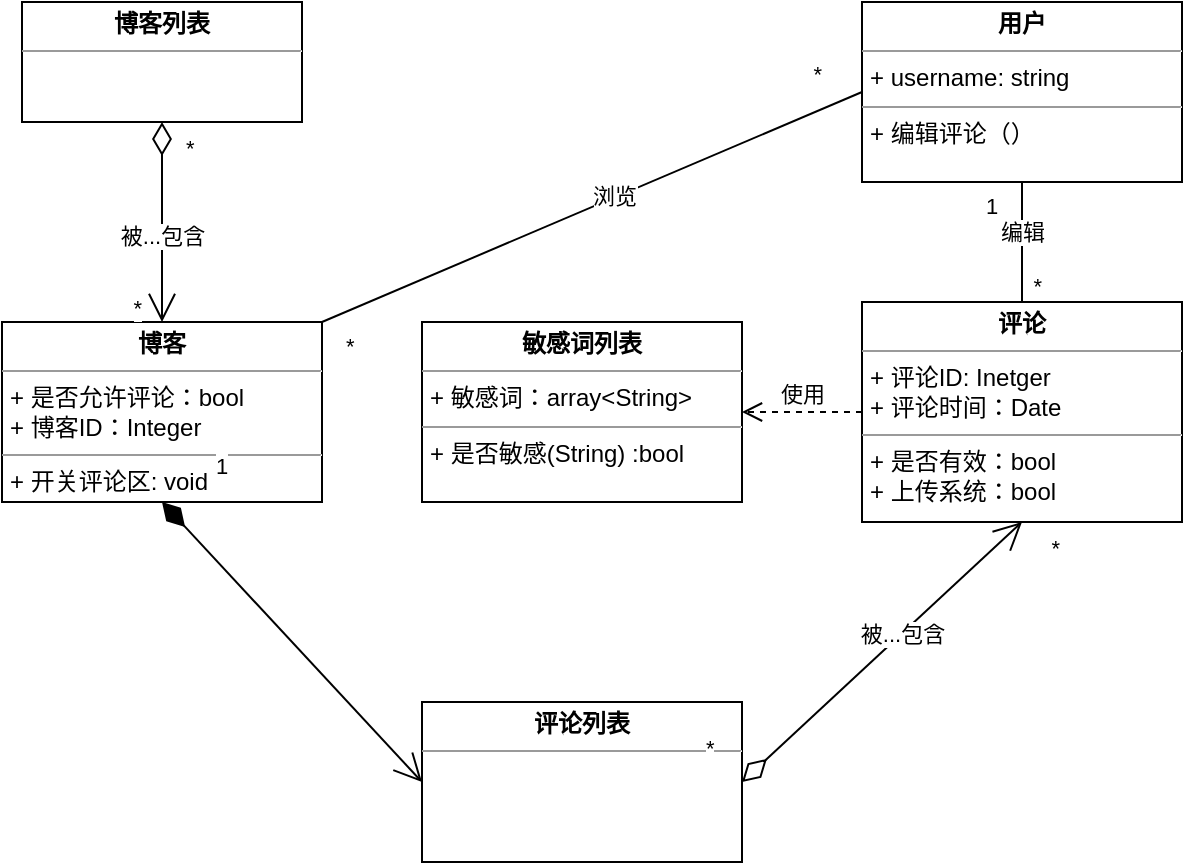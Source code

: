 <mxfile version="16.0.0" type="device"><diagram id="WqIYzcpz81DT9LfYu4I5" name="Page-1"><mxGraphModel dx="1278" dy="491" grid="1" gridSize="10" guides="1" tooltips="1" connect="1" arrows="1" fold="1" page="1" pageScale="1" pageWidth="827" pageHeight="1169" math="0" shadow="0"><root><mxCell id="0"/><mxCell id="1" parent="0"/><mxCell id="TlPGpryXlKGA_tBfNriG-3" value="&lt;p style=&quot;margin: 0px ; margin-top: 4px ; text-align: center&quot;&gt;&lt;b&gt;用户&lt;/b&gt;&lt;/p&gt;&lt;hr size=&quot;1&quot;&gt;&lt;p style=&quot;margin: 0px ; margin-left: 4px&quot;&gt;+ username: string&lt;/p&gt;&lt;hr size=&quot;1&quot;&gt;&lt;p style=&quot;margin: 0px ; margin-left: 4px&quot;&gt;+ 编辑评论（）&lt;/p&gt;" style="verticalAlign=top;align=left;overflow=fill;fontSize=12;fontFamily=Helvetica;html=1;" vertex="1" parent="1"><mxGeometry x="510" y="160" width="160" height="90" as="geometry"/></mxCell><mxCell id="TlPGpryXlKGA_tBfNriG-4" value="&lt;p style=&quot;margin: 0px ; margin-top: 4px ; text-align: center&quot;&gt;&lt;b&gt;博客&lt;/b&gt;&lt;/p&gt;&lt;hr size=&quot;1&quot;&gt;&lt;p style=&quot;margin: 0px ; margin-left: 4px&quot;&gt;+ 是否允许评论：bool&lt;/p&gt;&lt;p style=&quot;margin: 0px ; margin-left: 4px&quot;&gt;+ 博客ID：Integer&lt;/p&gt;&lt;hr size=&quot;1&quot;&gt;&lt;p style=&quot;margin: 0px ; margin-left: 4px&quot;&gt;+ 开关评论区: void&lt;/p&gt;" style="verticalAlign=top;align=left;overflow=fill;fontSize=12;fontFamily=Helvetica;html=1;" vertex="1" parent="1"><mxGeometry x="80" y="320" width="160" height="90" as="geometry"/></mxCell><mxCell id="TlPGpryXlKGA_tBfNriG-5" value="&lt;p style=&quot;margin: 0px ; margin-top: 4px ; text-align: center&quot;&gt;&lt;b&gt;评论&lt;/b&gt;&lt;/p&gt;&lt;hr size=&quot;1&quot;&gt;&lt;p style=&quot;margin: 0px ; margin-left: 4px&quot;&gt;+ 评论ID: Inetger&lt;/p&gt;&lt;p style=&quot;margin: 0px ; margin-left: 4px&quot;&gt;+ 评论时间：Date&lt;/p&gt;&lt;hr size=&quot;1&quot;&gt;&lt;p style=&quot;margin: 0px ; margin-left: 4px&quot;&gt;+ 是否有效：bool&lt;/p&gt;&lt;p style=&quot;margin: 0px ; margin-left: 4px&quot;&gt;+ 上传系统：bool&lt;/p&gt;&lt;p style=&quot;margin: 0px ; margin-left: 4px&quot;&gt;&lt;br&gt;&lt;/p&gt;" style="verticalAlign=top;align=left;overflow=fill;fontSize=12;fontFamily=Helvetica;html=1;" vertex="1" parent="1"><mxGeometry x="510" y="310" width="160" height="110" as="geometry"/></mxCell><mxCell id="TlPGpryXlKGA_tBfNriG-7" value="&lt;p style=&quot;margin: 0px ; margin-top: 4px ; text-align: center&quot;&gt;&lt;b&gt;博客列表&lt;/b&gt;&lt;/p&gt;&lt;hr size=&quot;1&quot;&gt;&lt;div style=&quot;height: 2px&quot;&gt;&lt;/div&gt;" style="verticalAlign=top;align=left;overflow=fill;fontSize=12;fontFamily=Helvetica;html=1;" vertex="1" parent="1"><mxGeometry x="90" y="160" width="140" height="60" as="geometry"/></mxCell><mxCell id="TlPGpryXlKGA_tBfNriG-8" value="被...包含" style="endArrow=open;html=1;endSize=12;startArrow=diamondThin;startSize=14;startFill=0;edgeStyle=orthogonalEdgeStyle;rounded=0;exitX=0.5;exitY=1;exitDx=0;exitDy=0;entryX=0.5;entryY=0;entryDx=0;entryDy=0;" edge="1" parent="1" source="TlPGpryXlKGA_tBfNriG-7" target="TlPGpryXlKGA_tBfNriG-4"><mxGeometry x="0.143" relative="1" as="geometry"><mxPoint x="80" y="310" as="sourcePoint"/><mxPoint x="190" y="310" as="targetPoint"/><mxPoint as="offset"/></mxGeometry></mxCell><mxCell id="TlPGpryXlKGA_tBfNriG-9" value="*" style="edgeLabel;resizable=0;html=1;align=left;verticalAlign=top;" connectable="0" vertex="1" parent="TlPGpryXlKGA_tBfNriG-8"><mxGeometry x="-1" relative="1" as="geometry"><mxPoint x="10" as="offset"/></mxGeometry></mxCell><mxCell id="TlPGpryXlKGA_tBfNriG-10" value="*" style="edgeLabel;resizable=0;html=1;align=right;verticalAlign=top;" connectable="0" vertex="1" parent="TlPGpryXlKGA_tBfNriG-8"><mxGeometry x="1" relative="1" as="geometry"><mxPoint x="-10" y="-20" as="offset"/></mxGeometry></mxCell><mxCell id="TlPGpryXlKGA_tBfNriG-12" value="1" style="endArrow=open;html=1;endSize=12;startArrow=diamondThin;startSize=14;startFill=1;align=left;verticalAlign=bottom;rounded=0;exitX=0.5;exitY=1;exitDx=0;exitDy=0;entryX=0;entryY=0.5;entryDx=0;entryDy=0;" edge="1" parent="1" source="TlPGpryXlKGA_tBfNriG-4" target="TlPGpryXlKGA_tBfNriG-22"><mxGeometry x="-0.889" y="25" relative="1" as="geometry"><mxPoint x="260" y="470" as="sourcePoint"/><mxPoint x="420" y="470" as="targetPoint"/><mxPoint as="offset"/></mxGeometry></mxCell><mxCell id="TlPGpryXlKGA_tBfNriG-17" value="" style="endArrow=none;html=1;edgeStyle=orthogonalEdgeStyle;rounded=0;exitX=0.5;exitY=1;exitDx=0;exitDy=0;entryX=0.5;entryY=0;entryDx=0;entryDy=0;" edge="1" parent="1" source="TlPGpryXlKGA_tBfNriG-3" target="TlPGpryXlKGA_tBfNriG-5"><mxGeometry relative="1" as="geometry"><mxPoint x="430" y="300" as="sourcePoint"/><mxPoint x="590" y="300" as="targetPoint"/></mxGeometry></mxCell><mxCell id="TlPGpryXlKGA_tBfNriG-18" value="1" style="edgeLabel;resizable=0;html=1;align=left;verticalAlign=bottom;" connectable="0" vertex="1" parent="TlPGpryXlKGA_tBfNriG-17"><mxGeometry x="-1" relative="1" as="geometry"><mxPoint x="-20" y="20" as="offset"/></mxGeometry></mxCell><mxCell id="TlPGpryXlKGA_tBfNriG-19" value="*" style="edgeLabel;resizable=0;html=1;align=right;verticalAlign=bottom;" connectable="0" vertex="1" parent="TlPGpryXlKGA_tBfNriG-17"><mxGeometry x="1" relative="1" as="geometry"><mxPoint x="10" as="offset"/></mxGeometry></mxCell><mxCell id="TlPGpryXlKGA_tBfNriG-20" value="编辑" style="edgeLabel;html=1;align=center;verticalAlign=middle;resizable=0;points=[];" vertex="1" connectable="0" parent="TlPGpryXlKGA_tBfNriG-17"><mxGeometry x="0.276" relative="1" as="geometry"><mxPoint y="-14" as="offset"/></mxGeometry></mxCell><mxCell id="TlPGpryXlKGA_tBfNriG-22" value="&lt;p style=&quot;margin: 0px ; margin-top: 4px ; text-align: center&quot;&gt;&lt;b&gt;评论列表&lt;/b&gt;&lt;/p&gt;&lt;hr size=&quot;1&quot;&gt;&lt;div style=&quot;height: 2px&quot;&gt;&lt;/div&gt;" style="verticalAlign=top;align=left;overflow=fill;fontSize=12;fontFamily=Helvetica;html=1;" vertex="1" parent="1"><mxGeometry x="290" y="510" width="160" height="80" as="geometry"/></mxCell><mxCell id="TlPGpryXlKGA_tBfNriG-23" value="被...包含" style="endArrow=open;html=1;endSize=12;startArrow=diamondThin;startSize=14;startFill=0;rounded=0;exitX=1;exitY=0.5;exitDx=0;exitDy=0;entryX=0.5;entryY=1;entryDx=0;entryDy=0;" edge="1" parent="1" source="TlPGpryXlKGA_tBfNriG-22" target="TlPGpryXlKGA_tBfNriG-5"><mxGeometry x="0.143" relative="1" as="geometry"><mxPoint x="420" y="430" as="sourcePoint"/><mxPoint x="420" y="500" as="targetPoint"/><mxPoint as="offset"/></mxGeometry></mxCell><mxCell id="TlPGpryXlKGA_tBfNriG-24" value="*" style="edgeLabel;resizable=0;html=1;align=left;verticalAlign=top;" connectable="0" vertex="1" parent="TlPGpryXlKGA_tBfNriG-23"><mxGeometry x="-1" relative="1" as="geometry"><mxPoint x="-20" y="-30" as="offset"/></mxGeometry></mxCell><mxCell id="TlPGpryXlKGA_tBfNriG-25" value="*" style="edgeLabel;resizable=0;html=1;align=right;verticalAlign=top;" connectable="0" vertex="1" parent="TlPGpryXlKGA_tBfNriG-23"><mxGeometry x="1" relative="1" as="geometry"><mxPoint x="20" as="offset"/></mxGeometry></mxCell><mxCell id="TlPGpryXlKGA_tBfNriG-26" value="" style="endArrow=none;html=1;rounded=0;exitX=1;exitY=0;exitDx=0;exitDy=0;entryX=0;entryY=0.5;entryDx=0;entryDy=0;" edge="1" parent="1" source="TlPGpryXlKGA_tBfNriG-4" target="TlPGpryXlKGA_tBfNriG-3"><mxGeometry relative="1" as="geometry"><mxPoint x="290" y="250" as="sourcePoint"/><mxPoint x="450" y="250" as="targetPoint"/></mxGeometry></mxCell><mxCell id="TlPGpryXlKGA_tBfNriG-27" value="*" style="edgeLabel;resizable=0;html=1;align=left;verticalAlign=bottom;" connectable="0" vertex="1" parent="TlPGpryXlKGA_tBfNriG-26"><mxGeometry x="-1" relative="1" as="geometry"><mxPoint x="10" y="20" as="offset"/></mxGeometry></mxCell><mxCell id="TlPGpryXlKGA_tBfNriG-28" value="*" style="edgeLabel;resizable=0;html=1;align=right;verticalAlign=bottom;" connectable="0" vertex="1" parent="TlPGpryXlKGA_tBfNriG-26"><mxGeometry x="1" relative="1" as="geometry"><mxPoint x="-20" as="offset"/></mxGeometry></mxCell><mxCell id="TlPGpryXlKGA_tBfNriG-29" value="浏览" style="edgeLabel;html=1;align=center;verticalAlign=middle;resizable=0;points=[];" vertex="1" connectable="0" parent="TlPGpryXlKGA_tBfNriG-26"><mxGeometry x="0.084" y="1" relative="1" as="geometry"><mxPoint as="offset"/></mxGeometry></mxCell><mxCell id="TlPGpryXlKGA_tBfNriG-32" value="&lt;p style=&quot;margin: 0px ; margin-top: 4px ; text-align: center&quot;&gt;&lt;b&gt;敏感词列表&lt;/b&gt;&lt;/p&gt;&lt;hr size=&quot;1&quot;&gt;&lt;p style=&quot;margin: 0px ; margin-left: 4px&quot;&gt;+ 敏感词：array&amp;lt;String&amp;gt;&lt;/p&gt;&lt;hr size=&quot;1&quot;&gt;&lt;p style=&quot;margin: 0px ; margin-left: 4px&quot;&gt;+ 是否敏感(String) :bool&lt;/p&gt;" style="verticalAlign=top;align=left;overflow=fill;fontSize=12;fontFamily=Helvetica;html=1;" vertex="1" parent="1"><mxGeometry x="290" y="320" width="160" height="90" as="geometry"/></mxCell><mxCell id="TlPGpryXlKGA_tBfNriG-33" value="使用" style="html=1;verticalAlign=bottom;endArrow=open;dashed=1;endSize=8;rounded=0;exitX=0;exitY=0.5;exitDx=0;exitDy=0;entryX=1;entryY=0.5;entryDx=0;entryDy=0;" edge="1" parent="1" source="TlPGpryXlKGA_tBfNriG-5" target="TlPGpryXlKGA_tBfNriG-32"><mxGeometry relative="1" as="geometry"><mxPoint x="470" y="470" as="sourcePoint"/><mxPoint x="390" y="470" as="targetPoint"/></mxGeometry></mxCell></root></mxGraphModel></diagram></mxfile>
